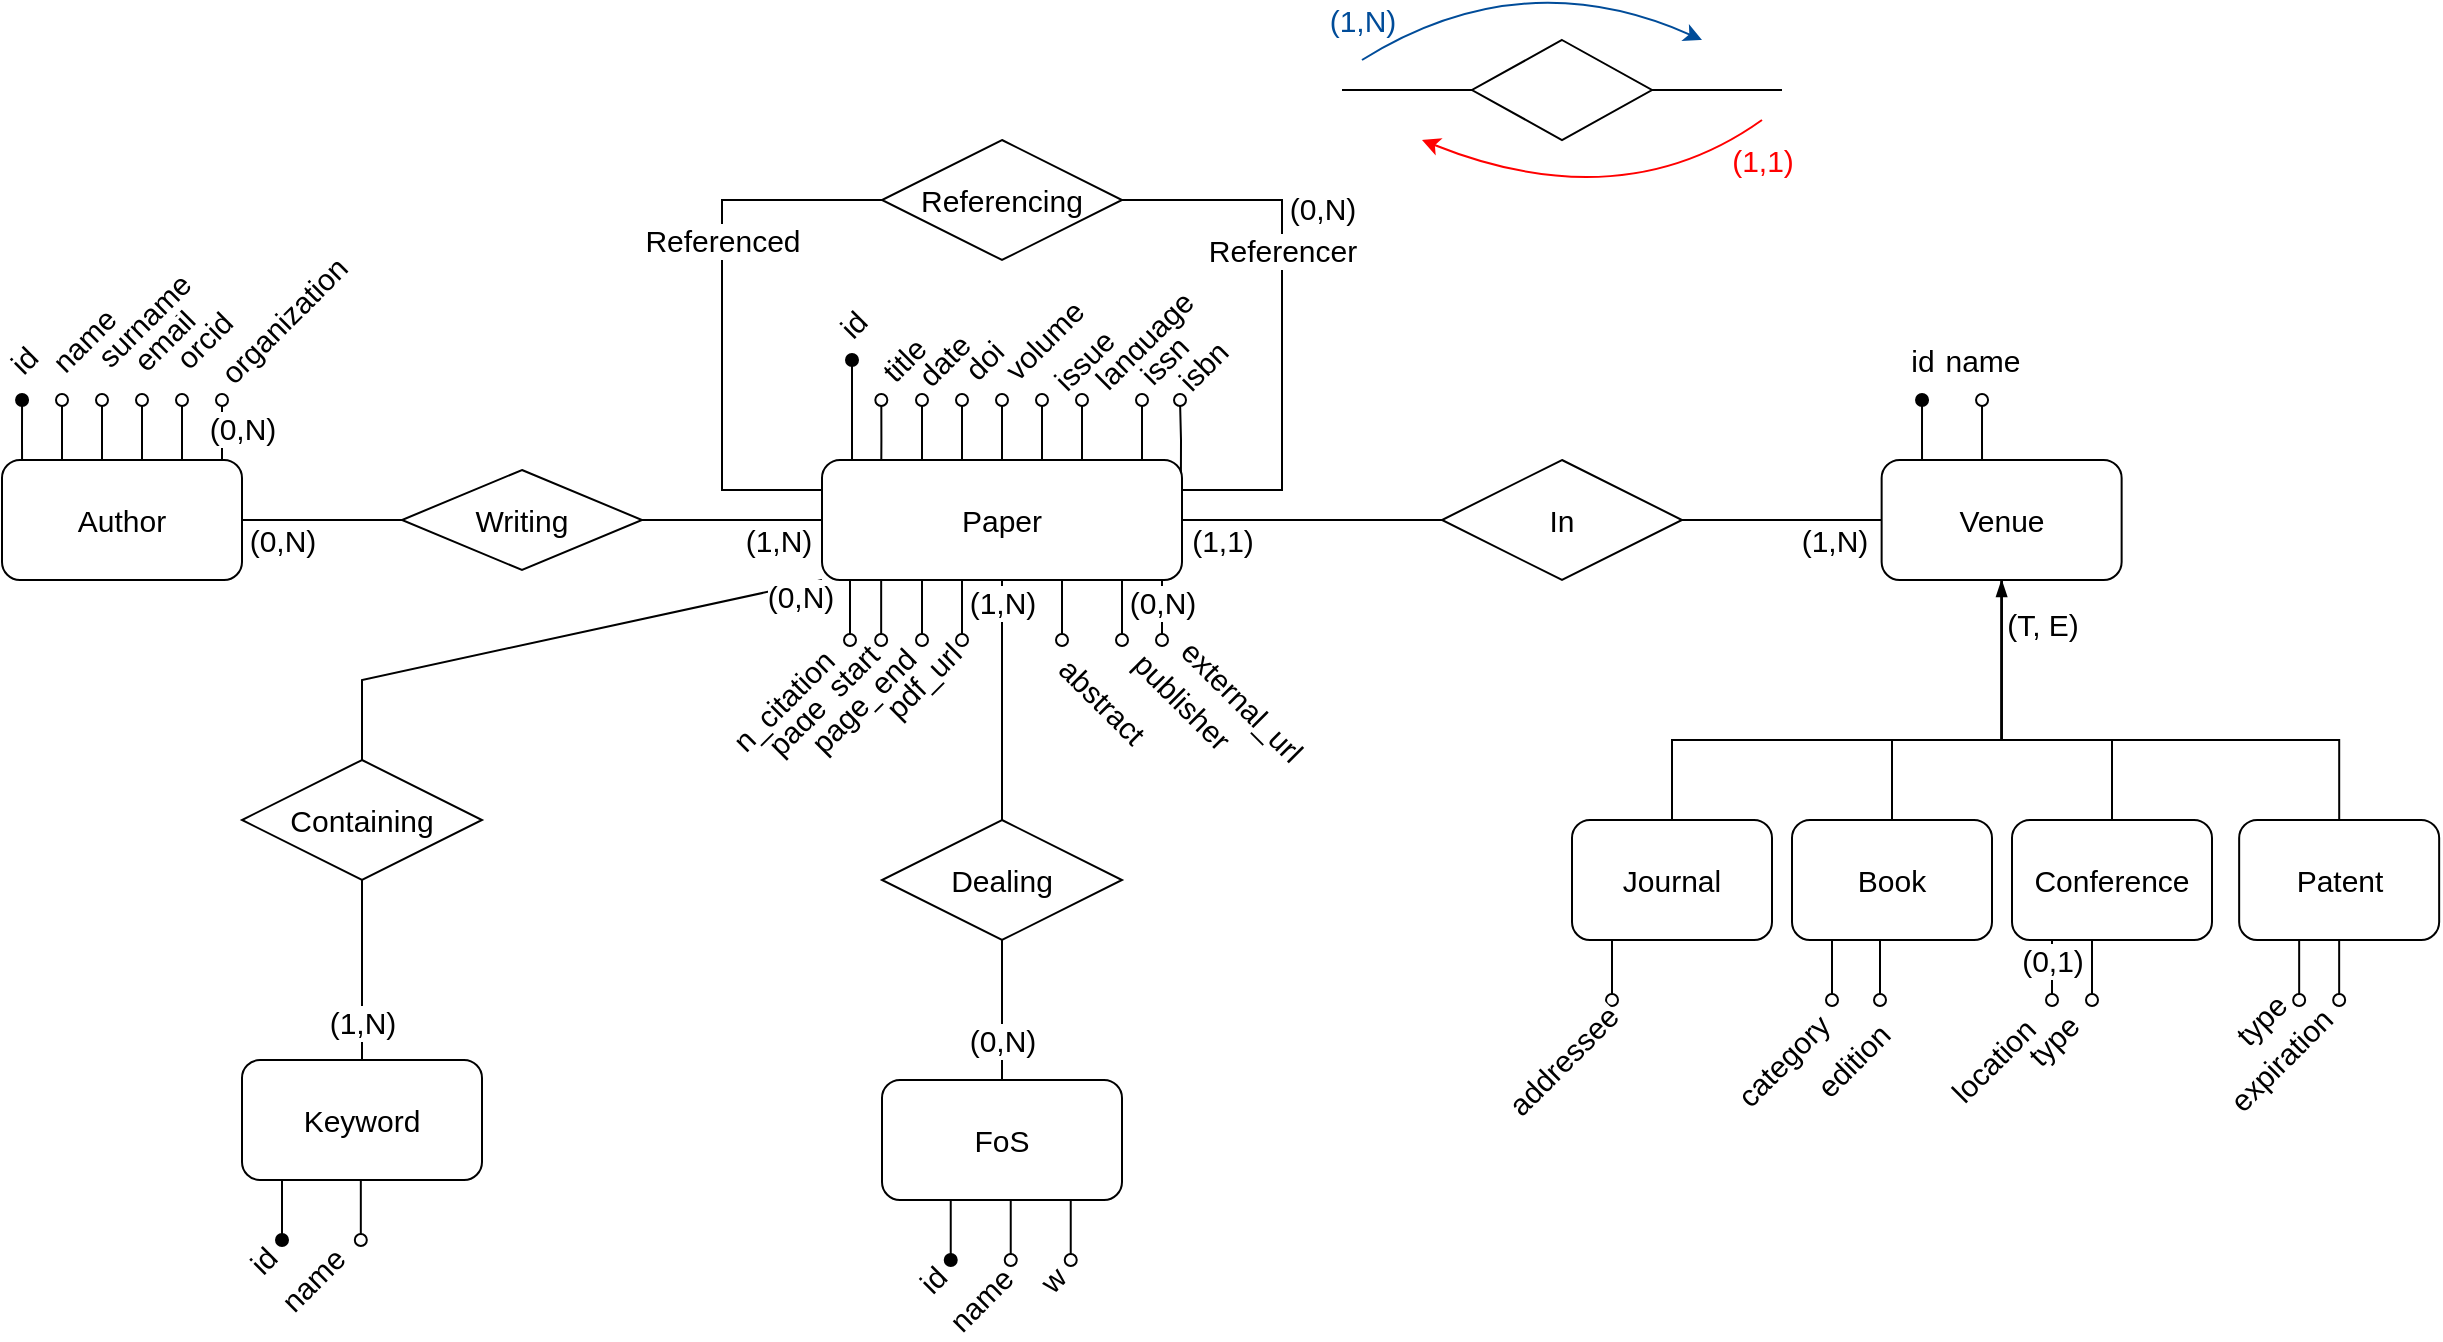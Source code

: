 <mxfile version="20.3.0" type="device"><diagram id="R2lEEEUBdFMjLlhIrx00" name="Page-1"><mxGraphModel dx="1447" dy="938" grid="1" gridSize="10" guides="1" tooltips="1" connect="1" arrows="1" fold="1" page="1" pageScale="1" pageWidth="850" pageHeight="1100" math="0" shadow="0" extFonts="Permanent Marker^https://fonts.googleapis.com/css?family=Permanent+Marker"><root><mxCell id="0"/><mxCell id="1" parent="0"/><mxCell id="khOR6ba4NT8dTHRpVyi--28" style="edgeStyle=orthogonalEdgeStyle;rounded=0;orthogonalLoop=1;jettySize=auto;html=1;exitX=0.25;exitY=0;exitDx=0;exitDy=0;fontSize=15;endArrow=oval;endFill=1;" parent="1" edge="1"><mxGeometry relative="1" as="geometry"><mxPoint x="10.03" y="240" as="sourcePoint"/><mxPoint x="10.03" y="210" as="targetPoint"/><Array as="points"><mxPoint x="10.03" y="230"/><mxPoint x="10.03" y="230"/></Array></mxGeometry></mxCell><mxCell id="khOR6ba4NT8dTHRpVyi--33" value="id" style="edgeLabel;html=1;align=center;verticalAlign=middle;resizable=0;points=[];fontSize=15;rotation=-45;" parent="khOR6ba4NT8dTHRpVyi--28" vertex="1" connectable="0"><mxGeometry x="-0.244" relative="1" as="geometry"><mxPoint y="-39" as="offset"/></mxGeometry></mxCell><mxCell id="khOR6ba4NT8dTHRpVyi--88" style="edgeStyle=orthogonalEdgeStyle;rounded=0;orthogonalLoop=1;jettySize=auto;html=1;exitX=1;exitY=0.5;exitDx=0;exitDy=0;entryX=0;entryY=0.5;entryDx=0;entryDy=0;strokeWidth=1;fontSize=15;endArrow=none;endFill=0;" parent="1" source="khOR6ba4NT8dTHRpVyi--1" target="khOR6ba4NT8dTHRpVyi--81" edge="1"><mxGeometry relative="1" as="geometry"/></mxCell><mxCell id="khOR6ba4NT8dTHRpVyi--90" value="(0,N)" style="edgeLabel;html=1;align=center;verticalAlign=middle;resizable=0;points=[];fontSize=15;" parent="khOR6ba4NT8dTHRpVyi--88" vertex="1" connectable="0"><mxGeometry x="-0.287" y="-1" relative="1" as="geometry"><mxPoint x="-9" y="9" as="offset"/></mxGeometry></mxCell><mxCell id="khOR6ba4NT8dTHRpVyi--1" value="&lt;font style=&quot;font-size: 15px;&quot;&gt;Author&lt;/font&gt;" style="rounded=1;whiteSpace=wrap;html=1;" parent="1" vertex="1"><mxGeometry y="240" width="120" height="60" as="geometry"/></mxCell><mxCell id="khOR6ba4NT8dTHRpVyi--83" style="edgeStyle=orthogonalEdgeStyle;rounded=0;orthogonalLoop=1;jettySize=auto;html=1;exitX=1;exitY=0.25;exitDx=0;exitDy=0;entryX=1;entryY=0.5;entryDx=0;entryDy=0;strokeWidth=1;fontSize=15;endArrow=none;endFill=0;" parent="1" source="khOR6ba4NT8dTHRpVyi--5" target="khOR6ba4NT8dTHRpVyi--82" edge="1"><mxGeometry relative="1" as="geometry"><Array as="points"><mxPoint x="640" y="255"/><mxPoint x="640" y="110"/></Array></mxGeometry></mxCell><mxCell id="khOR6ba4NT8dTHRpVyi--85" value="(0,N)" style="edgeLabel;html=1;align=center;verticalAlign=middle;resizable=0;points=[];fontSize=15;" parent="khOR6ba4NT8dTHRpVyi--83" vertex="1" connectable="0"><mxGeometry x="-0.385" relative="1" as="geometry"><mxPoint x="20" y="-107" as="offset"/></mxGeometry></mxCell><mxCell id="khOR6ba4NT8dTHRpVyi--86" value="Referencer" style="edgeLabel;html=1;align=center;verticalAlign=middle;resizable=0;points=[];fontSize=15;" parent="khOR6ba4NT8dTHRpVyi--83" vertex="1" connectable="0"><mxGeometry x="-0.453" y="1" relative="1" as="geometry"><mxPoint x="1" y="-95" as="offset"/></mxGeometry></mxCell><mxCell id="khOR6ba4NT8dTHRpVyi--5" value="&lt;font style=&quot;font-size: 15px;&quot;&gt;Paper&lt;/font&gt;" style="rounded=1;whiteSpace=wrap;html=1;" parent="1" vertex="1"><mxGeometry x="410" y="240" width="180" height="60" as="geometry"/></mxCell><mxCell id="khOR6ba4NT8dTHRpVyi--97" style="edgeStyle=orthogonalEdgeStyle;rounded=0;orthogonalLoop=1;jettySize=auto;html=1;exitX=0.5;exitY=0;exitDx=0;exitDy=0;entryX=0.5;entryY=1;entryDx=0;entryDy=0;strokeWidth=1;fontSize=15;endArrow=none;endFill=0;" parent="1" source="khOR6ba4NT8dTHRpVyi--6" target="khOR6ba4NT8dTHRpVyi--92" edge="1"><mxGeometry relative="1" as="geometry"/></mxCell><mxCell id="khOR6ba4NT8dTHRpVyi--111" value="(0,N)" style="edgeLabel;html=1;align=center;verticalAlign=middle;resizable=0;points=[];fontSize=15;" parent="khOR6ba4NT8dTHRpVyi--97" vertex="1" connectable="0"><mxGeometry x="-0.711" y="-1" relative="1" as="geometry"><mxPoint x="-1" y="-10" as="offset"/></mxGeometry></mxCell><mxCell id="khOR6ba4NT8dTHRpVyi--6" value="&lt;font style=&quot;font-size: 15px;&quot;&gt;FoS&lt;/font&gt;" style="rounded=1;whiteSpace=wrap;html=1;" parent="1" vertex="1"><mxGeometry x="440" y="550" width="120" height="60" as="geometry"/></mxCell><mxCell id="mWLMtVnE_0PolQbJzcPT-12" style="edgeStyle=orthogonalEdgeStyle;rounded=0;orthogonalLoop=1;jettySize=auto;html=1;exitX=0.5;exitY=0;exitDx=0;exitDy=0;entryX=0.5;entryY=1;entryDx=0;entryDy=0;fontSize=15;endArrow=none;endFill=0;" parent="1" source="khOR6ba4NT8dTHRpVyi--7" target="mWLMtVnE_0PolQbJzcPT-7" edge="1"><mxGeometry relative="1" as="geometry"/></mxCell><mxCell id="mWLMtVnE_0PolQbJzcPT-13" value="(1,N)" style="edgeLabel;html=1;align=center;verticalAlign=middle;resizable=0;points=[];fontSize=15;" parent="mWLMtVnE_0PolQbJzcPT-12" vertex="1" connectable="0"><mxGeometry x="-0.281" y="1" relative="1" as="geometry"><mxPoint x="1" y="13" as="offset"/></mxGeometry></mxCell><mxCell id="khOR6ba4NT8dTHRpVyi--7" value="&lt;font style=&quot;font-size: 15px;&quot;&gt;Keyword&lt;/font&gt;" style="rounded=1;whiteSpace=wrap;html=1;" parent="1" vertex="1"><mxGeometry x="120" y="540" width="120" height="60" as="geometry"/></mxCell><mxCell id="khOR6ba4NT8dTHRpVyi--8" value="&lt;font style=&quot;font-size: 15px;&quot;&gt;Venue&lt;/font&gt;" style="rounded=1;whiteSpace=wrap;html=1;" parent="1" vertex="1"><mxGeometry x="939.82" y="240" width="120" height="60" as="geometry"/></mxCell><mxCell id="khOR6ba4NT8dTHRpVyi--34" style="edgeStyle=orthogonalEdgeStyle;rounded=0;orthogonalLoop=1;jettySize=auto;html=1;exitX=0.25;exitY=0;exitDx=0;exitDy=0;fontSize=15;endArrow=oval;endFill=0;" parent="1" edge="1"><mxGeometry relative="1" as="geometry"><mxPoint x="30" y="240" as="sourcePoint"/><mxPoint x="30" y="210" as="targetPoint"/><Array as="points"><mxPoint x="30" y="230"/><mxPoint x="30" y="230"/></Array></mxGeometry></mxCell><mxCell id="khOR6ba4NT8dTHRpVyi--35" value="name" style="edgeLabel;html=1;align=center;verticalAlign=middle;resizable=0;points=[];fontSize=15;rotation=-45;" parent="khOR6ba4NT8dTHRpVyi--34" vertex="1" connectable="0"><mxGeometry x="-0.244" relative="1" as="geometry"><mxPoint x="10" y="-49" as="offset"/></mxGeometry></mxCell><mxCell id="khOR6ba4NT8dTHRpVyi--36" style="edgeStyle=orthogonalEdgeStyle;rounded=0;orthogonalLoop=1;jettySize=auto;html=1;exitX=0.25;exitY=0;exitDx=0;exitDy=0;fontSize=15;endArrow=oval;endFill=0;" parent="1" edge="1"><mxGeometry relative="1" as="geometry"><mxPoint x="110" y="240" as="sourcePoint"/><mxPoint x="110" y="210" as="targetPoint"/><Array as="points"><mxPoint x="110" y="230"/><mxPoint x="110" y="230"/></Array></mxGeometry></mxCell><mxCell id="khOR6ba4NT8dTHRpVyi--37" value="organization" style="edgeLabel;html=1;align=center;verticalAlign=middle;resizable=0;points=[];fontSize=15;rotation=-45;" parent="khOR6ba4NT8dTHRpVyi--36" vertex="1" connectable="0"><mxGeometry x="-0.244" relative="1" as="geometry"><mxPoint x="30" y="-59" as="offset"/></mxGeometry></mxCell><mxCell id="khOR6ba4NT8dTHRpVyi--38" value="(0,N)" style="edgeLabel;html=1;align=center;verticalAlign=middle;resizable=0;points=[];fontSize=15;" parent="khOR6ba4NT8dTHRpVyi--36" vertex="1" connectable="0"><mxGeometry relative="1" as="geometry"><mxPoint x="10" y="-1" as="offset"/></mxGeometry></mxCell><mxCell id="khOR6ba4NT8dTHRpVyi--42" style="edgeStyle=orthogonalEdgeStyle;rounded=0;orthogonalLoop=1;jettySize=auto;html=1;exitX=0.25;exitY=0;exitDx=0;exitDy=0;fontSize=15;endArrow=oval;endFill=1;" parent="1" edge="1"><mxGeometry relative="1" as="geometry"><mxPoint x="960.02" y="240.0" as="sourcePoint"/><mxPoint x="960.02" y="210.0" as="targetPoint"/><Array as="points"><mxPoint x="960.02" y="230"/><mxPoint x="960.02" y="230"/></Array></mxGeometry></mxCell><mxCell id="khOR6ba4NT8dTHRpVyi--43" value="id" style="edgeLabel;html=1;align=center;verticalAlign=middle;resizable=0;points=[];fontSize=15;" parent="khOR6ba4NT8dTHRpVyi--42" vertex="1" connectable="0"><mxGeometry x="-0.244" relative="1" as="geometry"><mxPoint y="-39" as="offset"/></mxGeometry></mxCell><mxCell id="khOR6ba4NT8dTHRpVyi--44" style="edgeStyle=orthogonalEdgeStyle;rounded=0;orthogonalLoop=1;jettySize=auto;html=1;exitX=0.25;exitY=0;exitDx=0;exitDy=0;fontSize=15;endArrow=oval;endFill=0;" parent="1" edge="1"><mxGeometry relative="1" as="geometry"><mxPoint x="990.02" y="240" as="sourcePoint"/><mxPoint x="990.02" y="210" as="targetPoint"/><Array as="points"><mxPoint x="990.02" y="230"/><mxPoint x="990.02" y="230"/></Array></mxGeometry></mxCell><mxCell id="khOR6ba4NT8dTHRpVyi--45" value="name" style="edgeLabel;html=1;align=center;verticalAlign=middle;resizable=0;points=[];fontSize=15;" parent="khOR6ba4NT8dTHRpVyi--44" vertex="1" connectable="0"><mxGeometry x="-0.244" relative="1" as="geometry"><mxPoint y="-39" as="offset"/></mxGeometry></mxCell><mxCell id="khOR6ba4NT8dTHRpVyi--46" style="edgeStyle=orthogonalEdgeStyle;rounded=0;orthogonalLoop=1;jettySize=auto;html=1;exitX=0.25;exitY=0;exitDx=0;exitDy=0;fontSize=15;endArrow=oval;endFill=1;" parent="1" edge="1"><mxGeometry relative="1" as="geometry"><mxPoint x="425.01" y="240.0" as="sourcePoint"/><mxPoint x="425" y="190" as="targetPoint"/><Array as="points"><mxPoint x="425.01" y="230"/><mxPoint x="425.01" y="230"/></Array></mxGeometry></mxCell><mxCell id="khOR6ba4NT8dTHRpVyi--47" value="id" style="edgeLabel;html=1;align=center;verticalAlign=middle;resizable=0;points=[];fontSize=15;rotation=-45;" parent="khOR6ba4NT8dTHRpVyi--46" vertex="1" connectable="0"><mxGeometry x="-0.244" relative="1" as="geometry"><mxPoint y="-49" as="offset"/></mxGeometry></mxCell><mxCell id="khOR6ba4NT8dTHRpVyi--48" style="edgeStyle=orthogonalEdgeStyle;rounded=0;orthogonalLoop=1;jettySize=auto;html=1;exitX=0.25;exitY=0;exitDx=0;exitDy=0;fontSize=15;endArrow=oval;endFill=0;" parent="1" edge="1"><mxGeometry relative="1" as="geometry"><mxPoint x="439.66" y="240.0" as="sourcePoint"/><mxPoint x="439.66" y="210.0" as="targetPoint"/><Array as="points"><mxPoint x="439.66" y="230"/><mxPoint x="439.66" y="230"/></Array></mxGeometry></mxCell><mxCell id="khOR6ba4NT8dTHRpVyi--49" value="title" style="edgeLabel;html=1;align=center;verticalAlign=middle;resizable=0;points=[];fontSize=15;rotation=-45;" parent="khOR6ba4NT8dTHRpVyi--48" vertex="1" connectable="0"><mxGeometry x="-0.244" relative="1" as="geometry"><mxPoint x="10" y="-39" as="offset"/></mxGeometry></mxCell><mxCell id="khOR6ba4NT8dTHRpVyi--50" style="edgeStyle=orthogonalEdgeStyle;rounded=0;orthogonalLoop=1;jettySize=auto;html=1;exitX=0.25;exitY=0;exitDx=0;exitDy=0;fontSize=15;endArrow=oval;endFill=0;" parent="1" edge="1"><mxGeometry relative="1" as="geometry"><mxPoint x="460" y="240.0" as="sourcePoint"/><mxPoint x="460" y="210" as="targetPoint"/><Array as="points"><mxPoint x="460" y="230"/><mxPoint x="460" y="230"/></Array></mxGeometry></mxCell><mxCell id="khOR6ba4NT8dTHRpVyi--51" value="date" style="edgeLabel;html=1;align=center;verticalAlign=middle;resizable=0;points=[];fontSize=15;rotation=-45;" parent="khOR6ba4NT8dTHRpVyi--50" vertex="1" connectable="0"><mxGeometry x="-0.244" relative="1" as="geometry"><mxPoint x="10" y="-39" as="offset"/></mxGeometry></mxCell><mxCell id="khOR6ba4NT8dTHRpVyi--52" style="edgeStyle=orthogonalEdgeStyle;rounded=0;orthogonalLoop=1;jettySize=auto;html=1;exitX=0.25;exitY=0;exitDx=0;exitDy=0;fontSize=15;endArrow=oval;endFill=0;" parent="1" edge="1"><mxGeometry relative="1" as="geometry"><mxPoint x="480" y="240.0" as="sourcePoint"/><mxPoint x="480" y="210.0" as="targetPoint"/><Array as="points"><mxPoint x="480" y="230"/><mxPoint x="480" y="230"/></Array></mxGeometry></mxCell><mxCell id="khOR6ba4NT8dTHRpVyi--53" value="doi" style="edgeLabel;html=1;align=center;verticalAlign=middle;resizable=0;points=[];fontSize=15;rotation=-45;" parent="khOR6ba4NT8dTHRpVyi--52" vertex="1" connectable="0"><mxGeometry x="-0.244" relative="1" as="geometry"><mxPoint x="10" y="-39" as="offset"/></mxGeometry></mxCell><mxCell id="khOR6ba4NT8dTHRpVyi--61" style="edgeStyle=orthogonalEdgeStyle;rounded=0;orthogonalLoop=1;jettySize=auto;html=1;exitX=0.25;exitY=1;exitDx=0;exitDy=0;strokeWidth=1;fontSize=15;endArrow=oval;endFill=0;" parent="1" edge="1"><mxGeometry relative="1" as="geometry"><mxPoint x="439.58" y="300" as="sourcePoint"/><mxPoint x="439.58" y="330" as="targetPoint"/></mxGeometry></mxCell><mxCell id="khOR6ba4NT8dTHRpVyi--62" value="page_start" style="edgeLabel;html=1;align=center;verticalAlign=middle;resizable=0;points=[];fontSize=15;rotation=-45;" parent="khOR6ba4NT8dTHRpVyi--61" vertex="1" connectable="0"><mxGeometry x="-0.727" relative="1" as="geometry"><mxPoint x="-30" y="56" as="offset"/></mxGeometry></mxCell><mxCell id="khOR6ba4NT8dTHRpVyi--63" style="edgeStyle=orthogonalEdgeStyle;rounded=0;orthogonalLoop=1;jettySize=auto;html=1;exitX=0.25;exitY=1;exitDx=0;exitDy=0;strokeWidth=1;fontSize=15;endArrow=oval;endFill=0;" parent="1" edge="1"><mxGeometry relative="1" as="geometry"><mxPoint x="460" y="300" as="sourcePoint"/><mxPoint x="460" y="330" as="targetPoint"/></mxGeometry></mxCell><mxCell id="khOR6ba4NT8dTHRpVyi--64" value="page_end" style="edgeLabel;html=1;align=center;verticalAlign=middle;resizable=0;points=[];fontSize=15;rotation=-45;" parent="khOR6ba4NT8dTHRpVyi--63" vertex="1" connectable="0"><mxGeometry x="-0.727" relative="1" as="geometry"><mxPoint x="-30" y="56" as="offset"/></mxGeometry></mxCell><mxCell id="khOR6ba4NT8dTHRpVyi--65" style="edgeStyle=orthogonalEdgeStyle;rounded=0;orthogonalLoop=1;jettySize=auto;html=1;exitX=0.25;exitY=1;exitDx=0;exitDy=0;strokeWidth=1;fontSize=15;endArrow=oval;endFill=0;" parent="1" edge="1"><mxGeometry relative="1" as="geometry"><mxPoint x="424" y="300" as="sourcePoint"/><mxPoint x="424" y="330" as="targetPoint"/></mxGeometry></mxCell><mxCell id="khOR6ba4NT8dTHRpVyi--66" value="n_citation" style="edgeLabel;html=1;align=center;verticalAlign=middle;resizable=0;points=[];fontSize=15;rotation=-45;" parent="khOR6ba4NT8dTHRpVyi--65" vertex="1" connectable="0"><mxGeometry x="-0.727" relative="1" as="geometry"><mxPoint x="-34" y="56" as="offset"/></mxGeometry></mxCell><mxCell id="khOR6ba4NT8dTHRpVyi--69" style="edgeStyle=orthogonalEdgeStyle;rounded=0;orthogonalLoop=1;jettySize=auto;html=1;exitX=0.25;exitY=1;exitDx=0;exitDy=0;strokeWidth=1;fontSize=15;endArrow=oval;endFill=0;" parent="1" edge="1"><mxGeometry relative="1" as="geometry"><mxPoint x="560.0" y="300" as="sourcePoint"/><mxPoint x="560.0" y="330.0" as="targetPoint"/></mxGeometry></mxCell><mxCell id="khOR6ba4NT8dTHRpVyi--70" value="publisher" style="edgeLabel;html=1;align=center;verticalAlign=middle;resizable=0;points=[];fontSize=15;rotation=45;" parent="khOR6ba4NT8dTHRpVyi--69" vertex="1" connectable="0"><mxGeometry x="-0.727" relative="1" as="geometry"><mxPoint x="30" y="56" as="offset"/></mxGeometry></mxCell><mxCell id="khOR6ba4NT8dTHRpVyi--89" style="edgeStyle=orthogonalEdgeStyle;rounded=0;orthogonalLoop=1;jettySize=auto;html=1;exitX=1;exitY=0.5;exitDx=0;exitDy=0;entryX=0;entryY=0.5;entryDx=0;entryDy=0;strokeWidth=1;fontSize=15;endArrow=none;endFill=0;" parent="1" source="khOR6ba4NT8dTHRpVyi--81" target="khOR6ba4NT8dTHRpVyi--5" edge="1"><mxGeometry relative="1" as="geometry"/></mxCell><mxCell id="khOR6ba4NT8dTHRpVyi--91" value="(1,N)" style="edgeLabel;html=1;align=center;verticalAlign=middle;resizable=0;points=[];fontSize=15;" parent="khOR6ba4NT8dTHRpVyi--89" vertex="1" connectable="0"><mxGeometry x="0.743" relative="1" as="geometry"><mxPoint x="-11" y="10" as="offset"/></mxGeometry></mxCell><mxCell id="khOR6ba4NT8dTHRpVyi--81" value="Writing" style="shape=rhombus;perimeter=rhombusPerimeter;whiteSpace=wrap;html=1;align=center;fontSize=15;" parent="1" vertex="1"><mxGeometry x="200" y="245" width="120" height="50" as="geometry"/></mxCell><mxCell id="khOR6ba4NT8dTHRpVyi--84" style="edgeStyle=orthogonalEdgeStyle;rounded=0;orthogonalLoop=1;jettySize=auto;html=1;exitX=0;exitY=0.5;exitDx=0;exitDy=0;entryX=0;entryY=0.25;entryDx=0;entryDy=0;strokeWidth=1;fontSize=15;endArrow=none;endFill=0;" parent="1" source="khOR6ba4NT8dTHRpVyi--82" target="khOR6ba4NT8dTHRpVyi--5" edge="1"><mxGeometry relative="1" as="geometry"><Array as="points"><mxPoint x="360" y="110"/><mxPoint x="360" y="255"/></Array></mxGeometry></mxCell><mxCell id="khOR6ba4NT8dTHRpVyi--87" value="Referenced" style="edgeLabel;html=1;align=center;verticalAlign=middle;resizable=0;points=[];fontSize=15;" parent="khOR6ba4NT8dTHRpVyi--84" vertex="1" connectable="0"><mxGeometry x="0.514" y="1" relative="1" as="geometry"><mxPoint x="-1" y="-108" as="offset"/></mxGeometry></mxCell><mxCell id="khOR6ba4NT8dTHRpVyi--82" value="Referencing" style="shape=rhombus;perimeter=rhombusPerimeter;whiteSpace=wrap;html=1;align=center;fontSize=15;" parent="1" vertex="1"><mxGeometry x="440" y="80" width="120" height="60" as="geometry"/></mxCell><mxCell id="khOR6ba4NT8dTHRpVyi--92" value="Dealing" style="shape=rhombus;perimeter=rhombusPerimeter;whiteSpace=wrap;html=1;align=center;fontSize=15;" parent="1" vertex="1"><mxGeometry x="440" y="420" width="120" height="60" as="geometry"/></mxCell><mxCell id="khOR6ba4NT8dTHRpVyi--98" style="edgeStyle=orthogonalEdgeStyle;rounded=0;orthogonalLoop=1;jettySize=auto;html=1;exitX=0.25;exitY=0;exitDx=0;exitDy=0;fontSize=15;endArrow=oval;endFill=0;" parent="1" edge="1"><mxGeometry relative="1" as="geometry"><mxPoint x="500" y="240" as="sourcePoint"/><mxPoint x="500" y="210" as="targetPoint"/><Array as="points"><mxPoint x="500" y="230"/><mxPoint x="500" y="230"/></Array></mxGeometry></mxCell><mxCell id="khOR6ba4NT8dTHRpVyi--99" value="volume" style="edgeLabel;html=1;align=center;verticalAlign=middle;resizable=0;points=[];fontSize=15;rotation=-45;" parent="khOR6ba4NT8dTHRpVyi--98" vertex="1" connectable="0"><mxGeometry x="-0.244" relative="1" as="geometry"><mxPoint x="20" y="-49" as="offset"/></mxGeometry></mxCell><mxCell id="khOR6ba4NT8dTHRpVyi--100" style="edgeStyle=orthogonalEdgeStyle;rounded=0;orthogonalLoop=1;jettySize=auto;html=1;exitX=0.25;exitY=0;exitDx=0;exitDy=0;fontSize=15;endArrow=oval;endFill=0;" parent="1" edge="1"><mxGeometry relative="1" as="geometry"><mxPoint x="520" y="240" as="sourcePoint"/><mxPoint x="520" y="210" as="targetPoint"/><Array as="points"><mxPoint x="520" y="230"/><mxPoint x="520" y="230"/></Array></mxGeometry></mxCell><mxCell id="khOR6ba4NT8dTHRpVyi--101" value="issue" style="edgeLabel;html=1;align=center;verticalAlign=middle;resizable=0;points=[];fontSize=15;rotation=-45;" parent="khOR6ba4NT8dTHRpVyi--100" vertex="1" connectable="0"><mxGeometry x="-0.244" relative="1" as="geometry"><mxPoint x="20" y="-39" as="offset"/></mxGeometry></mxCell><mxCell id="khOR6ba4NT8dTHRpVyi--104" style="edgeStyle=orthogonalEdgeStyle;rounded=0;orthogonalLoop=1;jettySize=auto;html=1;exitX=0.25;exitY=1;exitDx=0;exitDy=0;strokeWidth=1;fontSize=15;endArrow=oval;endFill=0;" parent="1" edge="1"><mxGeometry relative="1" as="geometry"><mxPoint x="504.37" y="610" as="sourcePoint"/><mxPoint x="504.37" y="640" as="targetPoint"/></mxGeometry></mxCell><mxCell id="khOR6ba4NT8dTHRpVyi--105" value="name" style="edgeLabel;html=1;align=center;verticalAlign=middle;resizable=0;points=[];fontSize=15;rotation=-45;" parent="khOR6ba4NT8dTHRpVyi--104" vertex="1" connectable="0"><mxGeometry x="-0.727" relative="1" as="geometry"><mxPoint x="-16" y="46" as="offset"/></mxGeometry></mxCell><mxCell id="khOR6ba4NT8dTHRpVyi--106" style="edgeStyle=orthogonalEdgeStyle;rounded=0;orthogonalLoop=1;jettySize=auto;html=1;exitX=0.25;exitY=1;exitDx=0;exitDy=0;strokeWidth=1;fontSize=15;endArrow=oval;endFill=0;" parent="1" edge="1"><mxGeometry relative="1" as="geometry"><mxPoint x="534.37" y="610" as="sourcePoint"/><mxPoint x="534.37" y="640" as="targetPoint"/></mxGeometry></mxCell><mxCell id="khOR6ba4NT8dTHRpVyi--107" value="w" style="edgeLabel;html=1;align=center;verticalAlign=middle;resizable=0;points=[];fontSize=15;rotation=-45;" parent="khOR6ba4NT8dTHRpVyi--106" vertex="1" connectable="0"><mxGeometry x="-0.727" relative="1" as="geometry"><mxPoint x="-10" y="36" as="offset"/></mxGeometry></mxCell><mxCell id="khOR6ba4NT8dTHRpVyi--108" style="edgeStyle=orthogonalEdgeStyle;rounded=0;orthogonalLoop=1;jettySize=auto;html=1;exitX=0.25;exitY=1;exitDx=0;exitDy=0;strokeWidth=1;fontSize=15;endArrow=oval;endFill=1;" parent="1" edge="1"><mxGeometry relative="1" as="geometry"><mxPoint x="474.37" y="610" as="sourcePoint"/><mxPoint x="474.37" y="640" as="targetPoint"/></mxGeometry></mxCell><mxCell id="khOR6ba4NT8dTHRpVyi--109" value="id" style="edgeLabel;html=1;align=center;verticalAlign=middle;resizable=0;points=[];fontSize=15;rotation=-45;" parent="khOR6ba4NT8dTHRpVyi--108" vertex="1" connectable="0"><mxGeometry x="-0.727" relative="1" as="geometry"><mxPoint x="-10" y="36" as="offset"/></mxGeometry></mxCell><mxCell id="mWLMtVnE_0PolQbJzcPT-1" style="edgeStyle=orthogonalEdgeStyle;rounded=0;orthogonalLoop=1;jettySize=auto;html=1;exitX=0.25;exitY=1;exitDx=0;exitDy=0;strokeWidth=1;fontSize=15;endArrow=oval;endFill=1;" parent="1" edge="1"><mxGeometry relative="1" as="geometry"><mxPoint x="140" y="600" as="sourcePoint"/><mxPoint x="140" y="630" as="targetPoint"/></mxGeometry></mxCell><mxCell id="mWLMtVnE_0PolQbJzcPT-2" value="id" style="edgeLabel;html=1;align=center;verticalAlign=middle;resizable=0;points=[];fontSize=15;rotation=-45;" parent="mWLMtVnE_0PolQbJzcPT-1" vertex="1" connectable="0"><mxGeometry x="-0.727" relative="1" as="geometry"><mxPoint x="-10" y="36" as="offset"/></mxGeometry></mxCell><mxCell id="mWLMtVnE_0PolQbJzcPT-3" style="edgeStyle=orthogonalEdgeStyle;rounded=0;orthogonalLoop=1;jettySize=auto;html=1;exitX=0.25;exitY=1;exitDx=0;exitDy=0;strokeWidth=1;fontSize=15;endArrow=oval;endFill=0;" parent="1" edge="1"><mxGeometry relative="1" as="geometry"><mxPoint x="179.41" y="600" as="sourcePoint"/><mxPoint x="179.41" y="630" as="targetPoint"/></mxGeometry></mxCell><mxCell id="mWLMtVnE_0PolQbJzcPT-4" value="name" style="edgeLabel;html=1;align=center;verticalAlign=middle;resizable=0;points=[];fontSize=15;rotation=-45;" parent="mWLMtVnE_0PolQbJzcPT-3" vertex="1" connectable="0"><mxGeometry x="-0.727" relative="1" as="geometry"><mxPoint x="-25" y="46" as="offset"/></mxGeometry></mxCell><mxCell id="mWLMtVnE_0PolQbJzcPT-7" value="Containing" style="shape=rhombus;perimeter=rhombusPerimeter;whiteSpace=wrap;html=1;align=center;fontSize=15;" parent="1" vertex="1"><mxGeometry x="120" y="390" width="120" height="60" as="geometry"/></mxCell><mxCell id="mWLMtVnE_0PolQbJzcPT-10" value="" style="endArrow=none;html=1;rounded=0;exitX=0.5;exitY=0;exitDx=0;exitDy=0;entryX=0;entryY=1;entryDx=0;entryDy=0;" parent="1" source="mWLMtVnE_0PolQbJzcPT-7" target="khOR6ba4NT8dTHRpVyi--5" edge="1"><mxGeometry width="50" height="50" relative="1" as="geometry"><mxPoint x="500" y="480" as="sourcePoint"/><mxPoint x="550" y="430" as="targetPoint"/><Array as="points"><mxPoint x="180" y="350"/></Array></mxGeometry></mxCell><mxCell id="mWLMtVnE_0PolQbJzcPT-11" value="(0,N)" style="edgeLabel;html=1;align=center;verticalAlign=middle;resizable=0;points=[];fontSize=15;" parent="mWLMtVnE_0PolQbJzcPT-10" vertex="1" connectable="0"><mxGeometry x="0.232" y="3" relative="1" as="geometry"><mxPoint x="93" y="-12" as="offset"/></mxGeometry></mxCell><mxCell id="mWLMtVnE_0PolQbJzcPT-14" style="edgeStyle=orthogonalEdgeStyle;rounded=0;orthogonalLoop=1;jettySize=auto;html=1;exitX=0.25;exitY=1;exitDx=0;exitDy=0;strokeWidth=1;fontSize=15;endArrow=oval;endFill=0;" parent="1" edge="1"><mxGeometry relative="1" as="geometry"><mxPoint x="530" y="300" as="sourcePoint"/><mxPoint x="530" y="330.0" as="targetPoint"/></mxGeometry></mxCell><mxCell id="mWLMtVnE_0PolQbJzcPT-15" value="abstract" style="edgeLabel;html=1;align=center;verticalAlign=middle;resizable=0;points=[];fontSize=15;rotation=45;" parent="mWLMtVnE_0PolQbJzcPT-14" vertex="1" connectable="0"><mxGeometry x="-0.727" relative="1" as="geometry"><mxPoint x="20" y="56" as="offset"/></mxGeometry></mxCell><mxCell id="mWLMtVnE_0PolQbJzcPT-17" style="edgeStyle=orthogonalEdgeStyle;rounded=0;orthogonalLoop=1;jettySize=auto;html=1;exitX=0.25;exitY=0;exitDx=0;exitDy=0;fontSize=15;endArrow=oval;endFill=0;" parent="1" edge="1"><mxGeometry relative="1" as="geometry"><mxPoint x="540" y="240" as="sourcePoint"/><mxPoint x="540" y="210" as="targetPoint"/><Array as="points"><mxPoint x="540" y="230"/><mxPoint x="540" y="230"/></Array></mxGeometry></mxCell><mxCell id="mWLMtVnE_0PolQbJzcPT-18" value="language" style="edgeLabel;html=1;align=center;verticalAlign=middle;resizable=0;points=[];fontSize=15;rotation=-45;" parent="mWLMtVnE_0PolQbJzcPT-17" vertex="1" connectable="0"><mxGeometry x="-0.244" relative="1" as="geometry"><mxPoint x="30" y="-49" as="offset"/></mxGeometry></mxCell><mxCell id="mWLMtVnE_0PolQbJzcPT-19" style="edgeStyle=orthogonalEdgeStyle;rounded=0;orthogonalLoop=1;jettySize=auto;html=1;exitX=0.25;exitY=0;exitDx=0;exitDy=0;fontSize=15;endArrow=oval;endFill=0;" parent="1" edge="1"><mxGeometry relative="1" as="geometry"><mxPoint x="70" y="240" as="sourcePoint"/><mxPoint x="70" y="210" as="targetPoint"/><Array as="points"><mxPoint x="70" y="230"/><mxPoint x="70" y="230"/></Array></mxGeometry></mxCell><mxCell id="mWLMtVnE_0PolQbJzcPT-20" value="email" style="edgeLabel;html=1;align=center;verticalAlign=middle;resizable=0;points=[];fontSize=15;rotation=-45;" parent="mWLMtVnE_0PolQbJzcPT-19" vertex="1" connectable="0"><mxGeometry x="-0.244" relative="1" as="geometry"><mxPoint x="10" y="-49" as="offset"/></mxGeometry></mxCell><mxCell id="mWLMtVnE_0PolQbJzcPT-21" style="edgeStyle=orthogonalEdgeStyle;rounded=0;orthogonalLoop=1;jettySize=auto;html=1;exitX=0.25;exitY=0;exitDx=0;exitDy=0;fontSize=15;endArrow=oval;endFill=0;" parent="1" edge="1"><mxGeometry relative="1" as="geometry"><mxPoint x="90" y="240" as="sourcePoint"/><mxPoint x="90" y="210" as="targetPoint"/><Array as="points"><mxPoint x="90" y="230"/><mxPoint x="90" y="230"/></Array></mxGeometry></mxCell><mxCell id="mWLMtVnE_0PolQbJzcPT-22" value="orcid" style="edgeLabel;html=1;align=center;verticalAlign=middle;resizable=0;points=[];fontSize=15;rotation=-45;" parent="mWLMtVnE_0PolQbJzcPT-21" vertex="1" connectable="0"><mxGeometry x="-0.244" relative="1" as="geometry"><mxPoint x="10" y="-49" as="offset"/></mxGeometry></mxCell><mxCell id="mWLMtVnE_0PolQbJzcPT-26" value="" style="endArrow=none;html=1;rounded=0;fontSize=15;entryX=0.5;entryY=1;entryDx=0;entryDy=0;exitX=0.5;exitY=0;exitDx=0;exitDy=0;" parent="1" source="khOR6ba4NT8dTHRpVyi--92" target="khOR6ba4NT8dTHRpVyi--5" edge="1"><mxGeometry width="50" height="50" relative="1" as="geometry"><mxPoint x="460" y="420" as="sourcePoint"/><mxPoint x="510" y="370" as="targetPoint"/></mxGeometry></mxCell><mxCell id="mWLMtVnE_0PolQbJzcPT-27" value="(1,N)" style="edgeLabel;html=1;align=center;verticalAlign=middle;resizable=0;points=[];fontSize=15;" parent="mWLMtVnE_0PolQbJzcPT-26" vertex="1" connectable="0"><mxGeometry x="0.737" y="-2" relative="1" as="geometry"><mxPoint x="-2" y="-5" as="offset"/></mxGeometry></mxCell><mxCell id="mWLMtVnE_0PolQbJzcPT-29" style="edgeStyle=orthogonalEdgeStyle;rounded=0;orthogonalLoop=1;jettySize=auto;html=1;exitX=0;exitY=0.5;exitDx=0;exitDy=0;entryX=1;entryY=0.5;entryDx=0;entryDy=0;fontSize=15;endArrow=none;endFill=0;" parent="1" source="mWLMtVnE_0PolQbJzcPT-28" target="khOR6ba4NT8dTHRpVyi--5" edge="1"><mxGeometry relative="1" as="geometry"/></mxCell><mxCell id="mWLMtVnE_0PolQbJzcPT-31" value="(1,1)" style="edgeLabel;html=1;align=center;verticalAlign=middle;resizable=0;points=[];fontSize=15;" parent="mWLMtVnE_0PolQbJzcPT-29" vertex="1" connectable="0"><mxGeometry x="0.231" y="-1" relative="1" as="geometry"><mxPoint x="-30" y="11" as="offset"/></mxGeometry></mxCell><mxCell id="mWLMtVnE_0PolQbJzcPT-30" style="edgeStyle=orthogonalEdgeStyle;rounded=0;orthogonalLoop=1;jettySize=auto;html=1;exitX=1;exitY=0.5;exitDx=0;exitDy=0;entryX=0;entryY=0.5;entryDx=0;entryDy=0;fontSize=15;endArrow=none;endFill=0;" parent="1" source="mWLMtVnE_0PolQbJzcPT-28" target="khOR6ba4NT8dTHRpVyi--8" edge="1"><mxGeometry relative="1" as="geometry"/></mxCell><mxCell id="mWLMtVnE_0PolQbJzcPT-32" value="(1,N)" style="edgeLabel;html=1;align=center;verticalAlign=middle;resizable=0;points=[];fontSize=15;" parent="mWLMtVnE_0PolQbJzcPT-30" vertex="1" connectable="0"><mxGeometry x="0.656" y="-1" relative="1" as="geometry"><mxPoint x="-7" y="9" as="offset"/></mxGeometry></mxCell><mxCell id="mWLMtVnE_0PolQbJzcPT-28" value="In" style="shape=rhombus;perimeter=rhombusPerimeter;whiteSpace=wrap;html=1;align=center;fontSize=15;" parent="1" vertex="1"><mxGeometry x="720" y="240" width="120" height="60" as="geometry"/></mxCell><mxCell id="mWLMtVnE_0PolQbJzcPT-33" style="edgeStyle=orthogonalEdgeStyle;rounded=0;orthogonalLoop=1;jettySize=auto;html=1;exitX=0.25;exitY=0;exitDx=0;exitDy=0;fontSize=15;endArrow=oval;endFill=0;" parent="1" edge="1"><mxGeometry relative="1" as="geometry"><mxPoint x="570" y="240" as="sourcePoint"/><mxPoint x="570" y="210" as="targetPoint"/><Array as="points"><mxPoint x="570" y="230"/><mxPoint x="570" y="230"/></Array></mxGeometry></mxCell><mxCell id="mWLMtVnE_0PolQbJzcPT-34" value="issn" style="edgeLabel;html=1;align=center;verticalAlign=middle;resizable=0;points=[];fontSize=15;rotation=-45;" parent="mWLMtVnE_0PolQbJzcPT-33" vertex="1" connectable="0"><mxGeometry x="-0.244" relative="1" as="geometry"><mxPoint x="10" y="-39" as="offset"/></mxGeometry></mxCell><mxCell id="mWLMtVnE_0PolQbJzcPT-35" style="edgeStyle=orthogonalEdgeStyle;rounded=0;orthogonalLoop=1;jettySize=auto;html=1;exitX=0.997;exitY=0.1;exitDx=0;exitDy=0;fontSize=15;endArrow=oval;endFill=0;exitPerimeter=0;" parent="1" source="khOR6ba4NT8dTHRpVyi--5" edge="1"><mxGeometry relative="1" as="geometry"><mxPoint x="589" y="240" as="sourcePoint"/><mxPoint x="589" y="210" as="targetPoint"/><Array as="points"><mxPoint x="590" y="230"/></Array></mxGeometry></mxCell><mxCell id="mWLMtVnE_0PolQbJzcPT-36" value="isbn" style="edgeLabel;html=1;align=center;verticalAlign=middle;resizable=0;points=[];fontSize=15;rotation=-45;" parent="mWLMtVnE_0PolQbJzcPT-35" vertex="1" connectable="0"><mxGeometry x="-0.244" relative="1" as="geometry"><mxPoint x="10" y="-39" as="offset"/></mxGeometry></mxCell><mxCell id="mWLMtVnE_0PolQbJzcPT-37" style="edgeStyle=orthogonalEdgeStyle;rounded=0;orthogonalLoop=1;jettySize=auto;html=1;exitX=0.25;exitY=1;exitDx=0;exitDy=0;strokeWidth=1;fontSize=15;endArrow=oval;endFill=0;" parent="1" edge="1"><mxGeometry relative="1" as="geometry"><mxPoint x="480" y="300" as="sourcePoint"/><mxPoint x="480" y="330" as="targetPoint"/></mxGeometry></mxCell><mxCell id="mWLMtVnE_0PolQbJzcPT-38" value="pdf_url" style="edgeLabel;html=1;align=center;verticalAlign=middle;resizable=0;points=[];fontSize=15;rotation=-45;" parent="mWLMtVnE_0PolQbJzcPT-37" vertex="1" connectable="0"><mxGeometry x="-0.727" relative="1" as="geometry"><mxPoint x="-20" y="46" as="offset"/></mxGeometry></mxCell><mxCell id="mWLMtVnE_0PolQbJzcPT-41" style="edgeStyle=orthogonalEdgeStyle;rounded=0;orthogonalLoop=1;jettySize=auto;html=1;exitX=0.25;exitY=1;exitDx=0;exitDy=0;strokeWidth=1;fontSize=15;endArrow=oval;endFill=0;" parent="1" edge="1"><mxGeometry relative="1" as="geometry"><mxPoint x="580" y="300" as="sourcePoint"/><mxPoint x="580" y="330.0" as="targetPoint"/></mxGeometry></mxCell><mxCell id="mWLMtVnE_0PolQbJzcPT-42" value="external_url" style="edgeLabel;html=1;align=center;verticalAlign=middle;resizable=0;points=[];fontSize=15;rotation=45;" parent="mWLMtVnE_0PolQbJzcPT-41" vertex="1" connectable="0"><mxGeometry x="-0.727" relative="1" as="geometry"><mxPoint x="40" y="56" as="offset"/></mxGeometry></mxCell><mxCell id="mWLMtVnE_0PolQbJzcPT-43" value="(0,N)" style="edgeLabel;html=1;align=center;verticalAlign=middle;resizable=0;points=[];fontSize=15;" parent="mWLMtVnE_0PolQbJzcPT-41" vertex="1" connectable="0"><mxGeometry x="-0.702" relative="1" as="geometry"><mxPoint y="6" as="offset"/></mxGeometry></mxCell><mxCell id="mWLMtVnE_0PolQbJzcPT-44" value="" style="shape=rhombus;perimeter=rhombusPerimeter;whiteSpace=wrap;html=1;align=center;fontSize=15;" parent="1" vertex="1"><mxGeometry x="735" y="30" width="90" height="50" as="geometry"/></mxCell><mxCell id="mWLMtVnE_0PolQbJzcPT-45" value="" style="endArrow=none;html=1;rounded=0;fontSize=15;entryX=0;entryY=0.5;entryDx=0;entryDy=0;" parent="1" target="mWLMtVnE_0PolQbJzcPT-44" edge="1"><mxGeometry width="50" height="50" relative="1" as="geometry"><mxPoint x="670" y="55" as="sourcePoint"/><mxPoint x="610" y="110" as="targetPoint"/></mxGeometry></mxCell><mxCell id="mWLMtVnE_0PolQbJzcPT-48" value="(1,N)" style="edgeLabel;html=1;align=center;verticalAlign=middle;resizable=0;points=[];fontSize=15;fontColor=#004C99;" parent="mWLMtVnE_0PolQbJzcPT-45" vertex="1" connectable="0"><mxGeometry x="-0.815" y="2" relative="1" as="geometry"><mxPoint x="4" y="-33" as="offset"/></mxGeometry></mxCell><mxCell id="mWLMtVnE_0PolQbJzcPT-47" value="" style="endArrow=none;html=1;rounded=0;fontSize=15;entryX=1;entryY=0.5;entryDx=0;entryDy=0;" parent="1" target="mWLMtVnE_0PolQbJzcPT-44" edge="1"><mxGeometry width="50" height="50" relative="1" as="geometry"><mxPoint x="890" y="55" as="sourcePoint"/><mxPoint x="700" y="100" as="targetPoint"/></mxGeometry></mxCell><mxCell id="mWLMtVnE_0PolQbJzcPT-49" value="(1,1)" style="edgeLabel;html=1;align=center;verticalAlign=middle;resizable=0;points=[];fontSize=15;fontColor=#FF0000;" parent="mWLMtVnE_0PolQbJzcPT-47" vertex="1" connectable="0"><mxGeometry x="-0.751" y="1" relative="1" as="geometry"><mxPoint x="-2" y="34" as="offset"/></mxGeometry></mxCell><mxCell id="mWLMtVnE_0PolQbJzcPT-51" value="" style="curved=1;endArrow=classic;html=1;rounded=0;fontSize=15;strokeColor=#004C99;" parent="1" edge="1"><mxGeometry width="50" height="50" relative="1" as="geometry"><mxPoint x="680" y="40" as="sourcePoint"/><mxPoint x="850" y="30" as="targetPoint"/><Array as="points"><mxPoint x="760" y="-10"/></Array></mxGeometry></mxCell><mxCell id="mWLMtVnE_0PolQbJzcPT-52" value="" style="curved=1;endArrow=classic;html=1;rounded=0;fontSize=15;strokeColor=#FF0000;" parent="1" edge="1"><mxGeometry width="50" height="50" relative="1" as="geometry"><mxPoint x="880" y="70" as="sourcePoint"/><mxPoint x="710" y="80" as="targetPoint"/><Array as="points"><mxPoint x="810" y="120"/></Array></mxGeometry></mxCell><mxCell id="mWLMtVnE_0PolQbJzcPT-80" style="edgeStyle=orthogonalEdgeStyle;rounded=0;orthogonalLoop=1;jettySize=auto;html=1;entryX=0.5;entryY=1;entryDx=0;entryDy=0;strokeColor=#000000;fontSize=15;fontColor=#000000;endArrow=none;endFill=0;" parent="1" source="mWLMtVnE_0PolQbJzcPT-54" target="khOR6ba4NT8dTHRpVyi--8" edge="1"><mxGeometry relative="1" as="geometry"><Array as="points"><mxPoint x="835" y="380"/><mxPoint x="1000" y="380"/></Array></mxGeometry></mxCell><mxCell id="mWLMtVnE_0PolQbJzcPT-54" value="&lt;span style=&quot;font-size: 15px;&quot;&gt;Journal&lt;/span&gt;" style="rounded=1;whiteSpace=wrap;html=1;" parent="1" vertex="1"><mxGeometry x="785" y="420" width="100" height="60" as="geometry"/></mxCell><mxCell id="mWLMtVnE_0PolQbJzcPT-81" style="edgeStyle=orthogonalEdgeStyle;rounded=0;orthogonalLoop=1;jettySize=auto;html=1;exitX=0.5;exitY=0;exitDx=0;exitDy=0;entryX=0.5;entryY=1;entryDx=0;entryDy=0;strokeColor=#000000;fontSize=15;fontColor=#000000;endArrow=none;endFill=0;" parent="1" source="mWLMtVnE_0PolQbJzcPT-57" target="khOR6ba4NT8dTHRpVyi--8" edge="1"><mxGeometry relative="1" as="geometry"><Array as="points"><mxPoint x="945" y="380"/><mxPoint x="1000" y="380"/></Array></mxGeometry></mxCell><mxCell id="mWLMtVnE_0PolQbJzcPT-57" value="&lt;span style=&quot;font-size: 15px;&quot;&gt;Book&lt;/span&gt;" style="rounded=1;whiteSpace=wrap;html=1;" parent="1" vertex="1"><mxGeometry x="895.0" y="420" width="100" height="60" as="geometry"/></mxCell><mxCell id="mWLMtVnE_0PolQbJzcPT-82" style="edgeStyle=orthogonalEdgeStyle;rounded=0;orthogonalLoop=1;jettySize=auto;html=1;exitX=0.5;exitY=0;exitDx=0;exitDy=0;entryX=0.5;entryY=1;entryDx=0;entryDy=0;strokeColor=#000000;fontSize=15;fontColor=#000000;endArrow=none;endFill=0;" parent="1" source="mWLMtVnE_0PolQbJzcPT-58" target="khOR6ba4NT8dTHRpVyi--8" edge="1"><mxGeometry relative="1" as="geometry"><Array as="points"><mxPoint x="1055" y="380"/><mxPoint x="1000" y="380"/></Array></mxGeometry></mxCell><mxCell id="mWLMtVnE_0PolQbJzcPT-58" value="&lt;span style=&quot;font-size: 15px;&quot;&gt;Conference&lt;/span&gt;" style="rounded=1;whiteSpace=wrap;html=1;" parent="1" vertex="1"><mxGeometry x="1005.0" y="420" width="100" height="60" as="geometry"/></mxCell><mxCell id="mWLMtVnE_0PolQbJzcPT-83" style="edgeStyle=orthogonalEdgeStyle;rounded=0;orthogonalLoop=1;jettySize=auto;html=1;entryX=0.5;entryY=1;entryDx=0;entryDy=0;strokeColor=#000000;fontSize=15;fontColor=#000000;endArrow=blockThin;endFill=1;" parent="1" source="mWLMtVnE_0PolQbJzcPT-59" target="khOR6ba4NT8dTHRpVyi--8" edge="1"><mxGeometry relative="1" as="geometry"><Array as="points"><mxPoint x="1169" y="380"/><mxPoint x="1000" y="380"/></Array></mxGeometry></mxCell><mxCell id="mWLMtVnE_0PolQbJzcPT-85" value="(T, E)" style="edgeLabel;html=1;align=center;verticalAlign=middle;resizable=0;points=[];fontSize=15;fontColor=#000000;" parent="mWLMtVnE_0PolQbJzcPT-83" vertex="1" connectable="0"><mxGeometry x="0.848" relative="1" as="geometry"><mxPoint x="20" as="offset"/></mxGeometry></mxCell><mxCell id="mWLMtVnE_0PolQbJzcPT-59" value="&lt;span style=&quot;font-size: 15px;&quot;&gt;Patent&lt;/span&gt;" style="rounded=1;whiteSpace=wrap;html=1;" parent="1" vertex="1"><mxGeometry x="1118.58" y="420" width="100" height="60" as="geometry"/></mxCell><mxCell id="mWLMtVnE_0PolQbJzcPT-60" style="edgeStyle=orthogonalEdgeStyle;rounded=0;orthogonalLoop=1;jettySize=auto;html=1;exitX=0.25;exitY=1;exitDx=0;exitDy=0;strokeWidth=1;fontSize=15;endArrow=oval;endFill=0;" parent="1" edge="1"><mxGeometry relative="1" as="geometry"><mxPoint x="915.0" y="480" as="sourcePoint"/><mxPoint x="915.0" y="510" as="targetPoint"/></mxGeometry></mxCell><mxCell id="mWLMtVnE_0PolQbJzcPT-61" value="category" style="edgeLabel;html=1;align=center;verticalAlign=middle;resizable=0;points=[];fontSize=15;rotation=-45;" parent="mWLMtVnE_0PolQbJzcPT-60" vertex="1" connectable="0"><mxGeometry x="-0.727" relative="1" as="geometry"><mxPoint x="-25" y="56" as="offset"/></mxGeometry></mxCell><mxCell id="mWLMtVnE_0PolQbJzcPT-62" style="edgeStyle=orthogonalEdgeStyle;rounded=0;orthogonalLoop=1;jettySize=auto;html=1;exitX=0.25;exitY=1;exitDx=0;exitDy=0;strokeWidth=1;fontSize=15;endArrow=oval;endFill=0;" parent="1" edge="1"><mxGeometry relative="1" as="geometry"><mxPoint x="939.0" y="480" as="sourcePoint"/><mxPoint x="939.0" y="510" as="targetPoint"/></mxGeometry></mxCell><mxCell id="mWLMtVnE_0PolQbJzcPT-63" value="edition" style="edgeLabel;html=1;align=center;verticalAlign=middle;resizable=0;points=[];fontSize=15;rotation=-45;" parent="mWLMtVnE_0PolQbJzcPT-62" vertex="1" connectable="0"><mxGeometry x="-0.727" relative="1" as="geometry"><mxPoint x="-14" y="56" as="offset"/></mxGeometry></mxCell><mxCell id="mWLMtVnE_0PolQbJzcPT-64" style="edgeStyle=orthogonalEdgeStyle;rounded=0;orthogonalLoop=1;jettySize=auto;html=1;exitX=0.25;exitY=1;exitDx=0;exitDy=0;strokeWidth=1;fontSize=15;endArrow=oval;endFill=0;" parent="1" edge="1"><mxGeometry relative="1" as="geometry"><mxPoint x="1148.58" y="480" as="sourcePoint"/><mxPoint x="1148.58" y="510" as="targetPoint"/></mxGeometry></mxCell><mxCell id="mWLMtVnE_0PolQbJzcPT-65" value="type" style="edgeLabel;html=1;align=center;verticalAlign=middle;resizable=0;points=[];fontSize=15;rotation=-45;" parent="mWLMtVnE_0PolQbJzcPT-64" vertex="1" connectable="0"><mxGeometry x="-0.727" relative="1" as="geometry"><mxPoint x="-20" y="36" as="offset"/></mxGeometry></mxCell><mxCell id="mWLMtVnE_0PolQbJzcPT-66" style="edgeStyle=orthogonalEdgeStyle;rounded=0;orthogonalLoop=1;jettySize=auto;html=1;exitX=0.25;exitY=1;exitDx=0;exitDy=0;strokeWidth=1;fontSize=15;endArrow=oval;endFill=0;" parent="1" edge="1"><mxGeometry relative="1" as="geometry"><mxPoint x="1168.58" y="480" as="sourcePoint"/><mxPoint x="1168.58" y="510" as="targetPoint"/></mxGeometry></mxCell><mxCell id="mWLMtVnE_0PolQbJzcPT-67" value="expiration" style="edgeLabel;html=1;align=center;verticalAlign=middle;resizable=0;points=[];fontSize=15;rotation=-45;" parent="mWLMtVnE_0PolQbJzcPT-66" vertex="1" connectable="0"><mxGeometry x="-0.727" relative="1" as="geometry"><mxPoint x="-30" y="56" as="offset"/></mxGeometry></mxCell><mxCell id="mWLMtVnE_0PolQbJzcPT-68" style="edgeStyle=orthogonalEdgeStyle;rounded=0;orthogonalLoop=1;jettySize=auto;html=1;exitX=0.25;exitY=1;exitDx=0;exitDy=0;strokeWidth=1;fontSize=15;endArrow=oval;endFill=0;" parent="1" edge="1"><mxGeometry relative="1" as="geometry"><mxPoint x="1025" y="480" as="sourcePoint"/><mxPoint x="1025" y="510" as="targetPoint"/></mxGeometry></mxCell><mxCell id="mWLMtVnE_0PolQbJzcPT-69" value="location" style="edgeLabel;html=1;align=center;verticalAlign=middle;resizable=0;points=[];fontSize=15;rotation=-45;" parent="mWLMtVnE_0PolQbJzcPT-68" vertex="1" connectable="0"><mxGeometry x="-0.727" relative="1" as="geometry"><mxPoint x="-30" y="56" as="offset"/></mxGeometry></mxCell><mxCell id="mWLMtVnE_0PolQbJzcPT-72" value="(0,1)" style="edgeLabel;html=1;align=center;verticalAlign=middle;resizable=0;points=[];fontSize=15;fontColor=#000000;" parent="mWLMtVnE_0PolQbJzcPT-68" vertex="1" connectable="0"><mxGeometry x="-0.722" relative="1" as="geometry"><mxPoint y="6" as="offset"/></mxGeometry></mxCell><mxCell id="mWLMtVnE_0PolQbJzcPT-70" style="edgeStyle=orthogonalEdgeStyle;rounded=0;orthogonalLoop=1;jettySize=auto;html=1;exitX=0.25;exitY=1;exitDx=0;exitDy=0;strokeWidth=1;fontSize=15;endArrow=oval;endFill=0;" parent="1" edge="1"><mxGeometry relative="1" as="geometry"><mxPoint x="1045" y="480" as="sourcePoint"/><mxPoint x="1045" y="510" as="targetPoint"/></mxGeometry></mxCell><mxCell id="mWLMtVnE_0PolQbJzcPT-71" value="type" style="edgeLabel;html=1;align=center;verticalAlign=middle;resizable=0;points=[];fontSize=15;rotation=-45;" parent="mWLMtVnE_0PolQbJzcPT-70" vertex="1" connectable="0"><mxGeometry x="-0.727" relative="1" as="geometry"><mxPoint x="-20" y="46" as="offset"/></mxGeometry></mxCell><mxCell id="mWLMtVnE_0PolQbJzcPT-73" style="edgeStyle=orthogonalEdgeStyle;rounded=0;orthogonalLoop=1;jettySize=auto;html=1;exitX=0.25;exitY=1;exitDx=0;exitDy=0;strokeWidth=1;fontSize=15;endArrow=oval;endFill=0;" parent="1" edge="1"><mxGeometry relative="1" as="geometry"><mxPoint x="805.0" y="480" as="sourcePoint"/><mxPoint x="805.0" y="510" as="targetPoint"/></mxGeometry></mxCell><mxCell id="mWLMtVnE_0PolQbJzcPT-74" value="addressee" style="edgeLabel;html=1;align=center;verticalAlign=middle;resizable=0;points=[];fontSize=15;rotation=-45;" parent="mWLMtVnE_0PolQbJzcPT-73" vertex="1" connectable="0"><mxGeometry x="-0.727" relative="1" as="geometry"><mxPoint x="-25" y="56" as="offset"/></mxGeometry></mxCell><mxCell id="O0KOVtXQtdy2FDUtxF3D-3" style="edgeStyle=orthogonalEdgeStyle;rounded=0;orthogonalLoop=1;jettySize=auto;html=1;exitX=0.25;exitY=0;exitDx=0;exitDy=0;fontSize=15;endArrow=oval;endFill=0;" edge="1" parent="1"><mxGeometry relative="1" as="geometry"><mxPoint x="50" y="240" as="sourcePoint"/><mxPoint x="50" y="210" as="targetPoint"/><Array as="points"><mxPoint x="50" y="230"/><mxPoint x="50" y="230"/></Array></mxGeometry></mxCell><mxCell id="O0KOVtXQtdy2FDUtxF3D-4" value="surname" style="edgeLabel;html=1;align=center;verticalAlign=middle;resizable=0;points=[];fontSize=15;rotation=-45;" vertex="1" connectable="0" parent="O0KOVtXQtdy2FDUtxF3D-3"><mxGeometry x="-0.244" relative="1" as="geometry"><mxPoint x="20" y="-59" as="offset"/></mxGeometry></mxCell></root></mxGraphModel></diagram></mxfile>